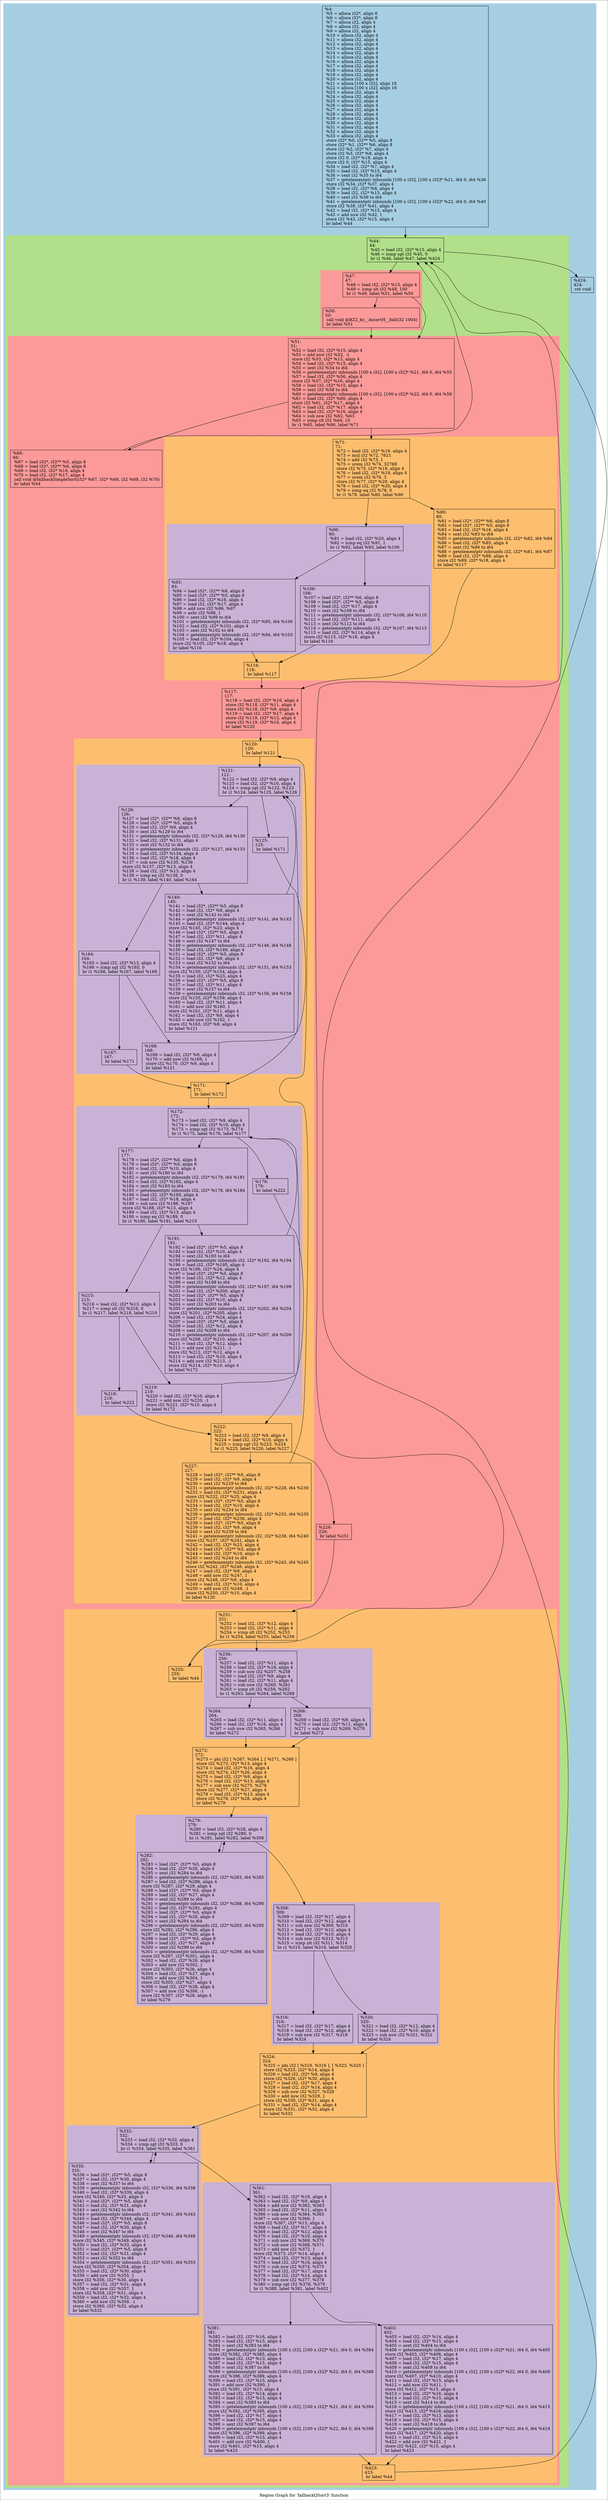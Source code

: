 digraph "Region Graph for 'fallbackQSort3' function" {
	label="Region Graph for 'fallbackQSort3' function";

	Node0x2a91540 [shape=record,label="{%4:\l  %5 = alloca i32*, align 8\l  %6 = alloca i32*, align 8\l  %7 = alloca i32, align 4\l  %8 = alloca i32, align 4\l  %9 = alloca i32, align 4\l  %10 = alloca i32, align 4\l  %11 = alloca i32, align 4\l  %12 = alloca i32, align 4\l  %13 = alloca i32, align 4\l  %14 = alloca i32, align 4\l  %15 = alloca i32, align 4\l  %16 = alloca i32, align 4\l  %17 = alloca i32, align 4\l  %18 = alloca i32, align 4\l  %19 = alloca i32, align 4\l  %20 = alloca i32, align 4\l  %21 = alloca [100 x i32], align 16\l  %22 = alloca [100 x i32], align 16\l  %23 = alloca i32, align 4\l  %24 = alloca i32, align 4\l  %25 = alloca i32, align 4\l  %26 = alloca i32, align 4\l  %27 = alloca i32, align 4\l  %28 = alloca i32, align 4\l  %29 = alloca i32, align 4\l  %30 = alloca i32, align 4\l  %31 = alloca i32, align 4\l  %32 = alloca i32, align 4\l  %33 = alloca i32, align 4\l  store i32* %0, i32** %5, align 8\l  store i32* %1, i32** %6, align 8\l  store i32 %2, i32* %7, align 4\l  store i32 %3, i32* %8, align 4\l  store i32 0, i32* %19, align 4\l  store i32 0, i32* %15, align 4\l  %34 = load i32, i32* %7, align 4\l  %35 = load i32, i32* %15, align 4\l  %36 = sext i32 %35 to i64\l  %37 = getelementptr inbounds [100 x i32], [100 x i32]* %21, i64 0, i64 %36\l  store i32 %34, i32* %37, align 4\l  %38 = load i32, i32* %8, align 4\l  %39 = load i32, i32* %15, align 4\l  %40 = sext i32 %39 to i64\l  %41 = getelementptr inbounds [100 x i32], [100 x i32]* %22, i64 0, i64 %40\l  store i32 %38, i32* %41, align 4\l  %42 = load i32, i32* %15, align 4\l  %43 = add nsw i32 %42, 1\l  store i32 %43, i32* %15, align 4\l  br label %44\l}"];
	Node0x2a91540 -> Node0x2a6bc80;
	Node0x2a6bc80 [shape=record,label="{%44:\l44:                                               \l  %45 = load i32, i32* %15, align 4\l  %46 = icmp sgt i32 %45, 0\l  br i1 %46, label %47, label %424\l}"];
	Node0x2a6bc80 -> Node0x2a539e0;
	Node0x2a6bc80 -> Node0x2abb9b0;
	Node0x2a539e0 [shape=record,label="{%47:\l47:                                               \l  %48 = load i32, i32* %15, align 4\l  %49 = icmp slt i32 %48, 100\l  br i1 %49, label %51, label %50\l}"];
	Node0x2a539e0 -> Node0x2903ce0;
	Node0x2a539e0 -> Node0x2a5cec0;
	Node0x2903ce0 [shape=record,label="{%51:\l51:                                               \l  %52 = load i32, i32* %15, align 4\l  %53 = add nsw i32 %52, -1\l  store i32 %53, i32* %15, align 4\l  %54 = load i32, i32* %15, align 4\l  %55 = sext i32 %54 to i64\l  %56 = getelementptr inbounds [100 x i32], [100 x i32]* %21, i64 0, i64 %55\l  %57 = load i32, i32* %56, align 4\l  store i32 %57, i32* %16, align 4\l  %58 = load i32, i32* %15, align 4\l  %59 = sext i32 %58 to i64\l  %60 = getelementptr inbounds [100 x i32], [100 x i32]* %22, i64 0, i64 %59\l  %61 = load i32, i32* %60, align 4\l  store i32 %61, i32* %17, align 4\l  %62 = load i32, i32* %17, align 4\l  %63 = load i32, i32* %16, align 4\l  %64 = sub nsw i32 %62, %63\l  %65 = icmp slt i32 %64, 10\l  br i1 %65, label %66, label %71\l}"];
	Node0x2903ce0 -> Node0x29a5330;
	Node0x2903ce0 -> Node0x2acb4c0;
	Node0x29a5330 [shape=record,label="{%66:\l66:                                               \l  %67 = load i32*, i32** %5, align 8\l  %68 = load i32*, i32** %6, align 8\l  %69 = load i32, i32* %16, align 4\l  %70 = load i32, i32* %17, align 4\l  call void @fallbackSimpleSort(i32* %67, i32* %68, i32 %69, i32 %70)\l  br label %44\l}"];
	Node0x29a5330 -> Node0x2a6bc80[constraint=false];
	Node0x2acb4c0 [shape=record,label="{%71:\l71:                                               \l  %72 = load i32, i32* %19, align 4\l  %73 = mul i32 %72, 7621\l  %74 = add i32 %73, 1\l  %75 = urem i32 %74, 32768\l  store i32 %75, i32* %19, align 4\l  %76 = load i32, i32* %19, align 4\l  %77 = urem i32 %76, 3\l  store i32 %77, i32* %20, align 4\l  %78 = load i32, i32* %20, align 4\l  %79 = icmp eq i32 %78, 0\l  br i1 %79, label %80, label %90\l}"];
	Node0x2acb4c0 -> Node0x2a93340;
	Node0x2acb4c0 -> Node0x2a9c310;
	Node0x2a93340 [shape=record,label="{%80:\l80:                                               \l  %81 = load i32*, i32** %6, align 8\l  %82 = load i32*, i32** %5, align 8\l  %83 = load i32, i32* %16, align 4\l  %84 = sext i32 %83 to i64\l  %85 = getelementptr inbounds i32, i32* %82, i64 %84\l  %86 = load i32, i32* %85, align 4\l  %87 = zext i32 %86 to i64\l  %88 = getelementptr inbounds i32, i32* %81, i64 %87\l  %89 = load i32, i32* %88, align 4\l  store i32 %89, i32* %18, align 4\l  br label %117\l}"];
	Node0x2a93340 -> Node0x2b5b9e0;
	Node0x2b5b9e0 [shape=record,label="{%117:\l117:                                              \l  %118 = load i32, i32* %16, align 4\l  store i32 %118, i32* %11, align 4\l  store i32 %118, i32* %9, align 4\l  %119 = load i32, i32* %17, align 4\l  store i32 %119, i32* %12, align 4\l  store i32 %119, i32* %10, align 4\l  br label %120\l}"];
	Node0x2b5b9e0 -> Node0x2b34940;
	Node0x2b34940 [shape=record,label="{%120:\l120:                                              \l  br label %121\l}"];
	Node0x2b34940 -> Node0x2862a80;
	Node0x2862a80 [shape=record,label="{%121:\l121:                                              \l  %122 = load i32, i32* %9, align 4\l  %123 = load i32, i32* %10, align 4\l  %124 = icmp sgt i32 %122, %123\l  br i1 %124, label %125, label %126\l}"];
	Node0x2862a80 -> Node0x2b34590;
	Node0x2862a80 -> Node0x2a58ed0;
	Node0x2b34590 [shape=record,label="{%125:\l125:                                              \l  br label %171\l}"];
	Node0x2b34590 -> Node0x2b40e50;
	Node0x2b40e50 [shape=record,label="{%171:\l171:                                              \l  br label %172\l}"];
	Node0x2b40e50 -> Node0x2a77ca0;
	Node0x2a77ca0 [shape=record,label="{%172:\l172:                                              \l  %173 = load i32, i32* %9, align 4\l  %174 = load i32, i32* %10, align 4\l  %175 = icmp sgt i32 %173, %174\l  br i1 %175, label %176, label %177\l}"];
	Node0x2a77ca0 -> Node0x28050c0;
	Node0x2a77ca0 -> Node0x28398b0;
	Node0x28050c0 [shape=record,label="{%176:\l176:                                              \l  br label %222\l}"];
	Node0x28050c0 -> Node0x2ac6ea0;
	Node0x2ac6ea0 [shape=record,label="{%222:\l222:                                              \l  %223 = load i32, i32* %9, align 4\l  %224 = load i32, i32* %10, align 4\l  %225 = icmp sgt i32 %223, %224\l  br i1 %225, label %226, label %227\l}"];
	Node0x2ac6ea0 -> Node0x2a68b80;
	Node0x2ac6ea0 -> Node0x2b55440;
	Node0x2a68b80 [shape=record,label="{%226:\l226:                                              \l  br label %251\l}"];
	Node0x2a68b80 -> Node0x2b2dba0;
	Node0x2b2dba0 [shape=record,label="{%251:\l251:                                              \l  %252 = load i32, i32* %12, align 4\l  %253 = load i32, i32* %11, align 4\l  %254 = icmp slt i32 %252, %253\l  br i1 %254, label %255, label %256\l}"];
	Node0x2b2dba0 -> Node0x29231b0;
	Node0x2b2dba0 -> Node0x2b50270;
	Node0x29231b0 [shape=record,label="{%255:\l255:                                              \l  br label %44\l}"];
	Node0x29231b0 -> Node0x2a6bc80[constraint=false];
	Node0x2b50270 [shape=record,label="{%256:\l256:                                              \l  %257 = load i32, i32* %11, align 4\l  %258 = load i32, i32* %16, align 4\l  %259 = sub nsw i32 %257, %258\l  %260 = load i32, i32* %9, align 4\l  %261 = load i32, i32* %11, align 4\l  %262 = sub nsw i32 %260, %261\l  %263 = icmp slt i32 %259, %262\l  br i1 %263, label %264, label %268\l}"];
	Node0x2b50270 -> Node0x2a89380;
	Node0x2b50270 -> Node0x2a9fc70;
	Node0x2a89380 [shape=record,label="{%264:\l264:                                              \l  %265 = load i32, i32* %11, align 4\l  %266 = load i32, i32* %16, align 4\l  %267 = sub nsw i32 %265, %266\l  br label %272\l}"];
	Node0x2a89380 -> Node0x2b48640;
	Node0x2b48640 [shape=record,label="{%272:\l272:                                              \l  %273 = phi i32 [ %267, %264 ], [ %271, %268 ]\l  store i32 %273, i32* %13, align 4\l  %274 = load i32, i32* %16, align 4\l  store i32 %274, i32* %26, align 4\l  %275 = load i32, i32* %9, align 4\l  %276 = load i32, i32* %13, align 4\l  %277 = sub nsw i32 %275, %276\l  store i32 %277, i32* %27, align 4\l  %278 = load i32, i32* %13, align 4\l  store i32 %278, i32* %28, align 4\l  br label %279\l}"];
	Node0x2b48640 -> Node0x2b33b40;
	Node0x2b33b40 [shape=record,label="{%279:\l279:                                              \l  %280 = load i32, i32* %28, align 4\l  %281 = icmp sgt i32 %280, 0\l  br i1 %281, label %282, label %308\l}"];
	Node0x2b33b40 -> Node0x29a7bf0;
	Node0x2b33b40 -> Node0x2b5eff0;
	Node0x29a7bf0 [shape=record,label="{%282:\l282:                                              \l  %283 = load i32*, i32** %5, align 8\l  %284 = load i32, i32* %26, align 4\l  %285 = sext i32 %284 to i64\l  %286 = getelementptr inbounds i32, i32* %283, i64 %285\l  %287 = load i32, i32* %286, align 4\l  store i32 %287, i32* %29, align 4\l  %288 = load i32*, i32** %5, align 8\l  %289 = load i32, i32* %27, align 4\l  %290 = sext i32 %289 to i64\l  %291 = getelementptr inbounds i32, i32* %288, i64 %290\l  %292 = load i32, i32* %291, align 4\l  %293 = load i32*, i32** %5, align 8\l  %294 = load i32, i32* %26, align 4\l  %295 = sext i32 %294 to i64\l  %296 = getelementptr inbounds i32, i32* %293, i64 %295\l  store i32 %292, i32* %296, align 4\l  %297 = load i32, i32* %29, align 4\l  %298 = load i32*, i32** %5, align 8\l  %299 = load i32, i32* %27, align 4\l  %300 = sext i32 %299 to i64\l  %301 = getelementptr inbounds i32, i32* %298, i64 %300\l  store i32 %297, i32* %301, align 4\l  %302 = load i32, i32* %26, align 4\l  %303 = add nsw i32 %302, 1\l  store i32 %303, i32* %26, align 4\l  %304 = load i32, i32* %27, align 4\l  %305 = add nsw i32 %304, 1\l  store i32 %305, i32* %27, align 4\l  %306 = load i32, i32* %28, align 4\l  %307 = add nsw i32 %306, -1\l  store i32 %307, i32* %28, align 4\l  br label %279\l}"];
	Node0x29a7bf0 -> Node0x2b33b40[constraint=false];
	Node0x2b5eff0 [shape=record,label="{%308:\l308:                                              \l  %309 = load i32, i32* %17, align 4\l  %310 = load i32, i32* %12, align 4\l  %311 = sub nsw i32 %309, %310\l  %312 = load i32, i32* %12, align 4\l  %313 = load i32, i32* %10, align 4\l  %314 = sub nsw i32 %312, %313\l  %315 = icmp slt i32 %311, %314\l  br i1 %315, label %316, label %320\l}"];
	Node0x2b5eff0 -> Node0x2a59890;
	Node0x2b5eff0 -> Node0x28e1610;
	Node0x2a59890 [shape=record,label="{%316:\l316:                                              \l  %317 = load i32, i32* %17, align 4\l  %318 = load i32, i32* %12, align 4\l  %319 = sub nsw i32 %317, %318\l  br label %324\l}"];
	Node0x2a59890 -> Node0x2ac6030;
	Node0x2ac6030 [shape=record,label="{%324:\l324:                                              \l  %325 = phi i32 [ %319, %316 ], [ %323, %320 ]\l  store i32 %325, i32* %14, align 4\l  %326 = load i32, i32* %9, align 4\l  store i32 %326, i32* %30, align 4\l  %327 = load i32, i32* %17, align 4\l  %328 = load i32, i32* %14, align 4\l  %329 = sub nsw i32 %327, %328\l  %330 = add nsw i32 %329, 1\l  store i32 %330, i32* %31, align 4\l  %331 = load i32, i32* %14, align 4\l  store i32 %331, i32* %32, align 4\l  br label %332\l}"];
	Node0x2ac6030 -> Node0x2b549d0;
	Node0x2b549d0 [shape=record,label="{%332:\l332:                                              \l  %333 = load i32, i32* %32, align 4\l  %334 = icmp sgt i32 %333, 0\l  br i1 %334, label %335, label %361\l}"];
	Node0x2b549d0 -> Node0x2aa07a0;
	Node0x2b549d0 -> Node0x2aa8e20;
	Node0x2aa07a0 [shape=record,label="{%335:\l335:                                              \l  %336 = load i32*, i32** %5, align 8\l  %337 = load i32, i32* %30, align 4\l  %338 = sext i32 %337 to i64\l  %339 = getelementptr inbounds i32, i32* %336, i64 %338\l  %340 = load i32, i32* %339, align 4\l  store i32 %340, i32* %33, align 4\l  %341 = load i32*, i32** %5, align 8\l  %342 = load i32, i32* %31, align 4\l  %343 = sext i32 %342 to i64\l  %344 = getelementptr inbounds i32, i32* %341, i64 %343\l  %345 = load i32, i32* %344, align 4\l  %346 = load i32*, i32** %5, align 8\l  %347 = load i32, i32* %30, align 4\l  %348 = sext i32 %347 to i64\l  %349 = getelementptr inbounds i32, i32* %346, i64 %348\l  store i32 %345, i32* %349, align 4\l  %350 = load i32, i32* %33, align 4\l  %351 = load i32*, i32** %5, align 8\l  %352 = load i32, i32* %31, align 4\l  %353 = sext i32 %352 to i64\l  %354 = getelementptr inbounds i32, i32* %351, i64 %353\l  store i32 %350, i32* %354, align 4\l  %355 = load i32, i32* %30, align 4\l  %356 = add nsw i32 %355, 1\l  store i32 %356, i32* %30, align 4\l  %357 = load i32, i32* %31, align 4\l  %358 = add nsw i32 %357, 1\l  store i32 %358, i32* %31, align 4\l  %359 = load i32, i32* %32, align 4\l  %360 = add nsw i32 %359, -1\l  store i32 %360, i32* %32, align 4\l  br label %332\l}"];
	Node0x2aa07a0 -> Node0x2b549d0[constraint=false];
	Node0x2aa8e20 [shape=record,label="{%361:\l361:                                              \l  %362 = load i32, i32* %16, align 4\l  %363 = load i32, i32* %9, align 4\l  %364 = add nsw i32 %362, %363\l  %365 = load i32, i32* %11, align 4\l  %366 = sub nsw i32 %364, %365\l  %367 = sub nsw i32 %366, 1\l  store i32 %367, i32* %13, align 4\l  %368 = load i32, i32* %17, align 4\l  %369 = load i32, i32* %12, align 4\l  %370 = load i32, i32* %10, align 4\l  %371 = sub nsw i32 %369, %370\l  %372 = sub nsw i32 %368, %371\l  %373 = add nsw i32 %372, 1\l  store i32 %373, i32* %14, align 4\l  %374 = load i32, i32* %13, align 4\l  %375 = load i32, i32* %16, align 4\l  %376 = sub nsw i32 %374, %375\l  %377 = load i32, i32* %17, align 4\l  %378 = load i32, i32* %14, align 4\l  %379 = sub nsw i32 %377, %378\l  %380 = icmp sgt i32 %376, %379\l  br i1 %380, label %381, label %402\l}"];
	Node0x2aa8e20 -> Node0x2a52980;
	Node0x2aa8e20 -> Node0x2a3b460;
	Node0x2a52980 [shape=record,label="{%381:\l381:                                              \l  %382 = load i32, i32* %16, align 4\l  %383 = load i32, i32* %15, align 4\l  %384 = sext i32 %383 to i64\l  %385 = getelementptr inbounds [100 x i32], [100 x i32]* %21, i64 0, i64 %384\l  store i32 %382, i32* %385, align 4\l  %386 = load i32, i32* %13, align 4\l  %387 = load i32, i32* %15, align 4\l  %388 = sext i32 %387 to i64\l  %389 = getelementptr inbounds [100 x i32], [100 x i32]* %22, i64 0, i64 %388\l  store i32 %386, i32* %389, align 4\l  %390 = load i32, i32* %15, align 4\l  %391 = add nsw i32 %390, 1\l  store i32 %391, i32* %15, align 4\l  %392 = load i32, i32* %14, align 4\l  %393 = load i32, i32* %15, align 4\l  %394 = sext i32 %393 to i64\l  %395 = getelementptr inbounds [100 x i32], [100 x i32]* %21, i64 0, i64 %394\l  store i32 %392, i32* %395, align 4\l  %396 = load i32, i32* %17, align 4\l  %397 = load i32, i32* %15, align 4\l  %398 = sext i32 %397 to i64\l  %399 = getelementptr inbounds [100 x i32], [100 x i32]* %22, i64 0, i64 %398\l  store i32 %396, i32* %399, align 4\l  %400 = load i32, i32* %15, align 4\l  %401 = add nsw i32 %400, 1\l  store i32 %401, i32* %15, align 4\l  br label %423\l}"];
	Node0x2a52980 -> Node0x2867db0;
	Node0x2867db0 [shape=record,label="{%423:\l423:                                              \l  br label %44\l}"];
	Node0x2867db0 -> Node0x2a6bc80[constraint=false];
	Node0x2a3b460 [shape=record,label="{%402:\l402:                                              \l  %403 = load i32, i32* %14, align 4\l  %404 = load i32, i32* %15, align 4\l  %405 = sext i32 %404 to i64\l  %406 = getelementptr inbounds [100 x i32], [100 x i32]* %21, i64 0, i64 %405\l  store i32 %403, i32* %406, align 4\l  %407 = load i32, i32* %17, align 4\l  %408 = load i32, i32* %15, align 4\l  %409 = sext i32 %408 to i64\l  %410 = getelementptr inbounds [100 x i32], [100 x i32]* %22, i64 0, i64 %409\l  store i32 %407, i32* %410, align 4\l  %411 = load i32, i32* %15, align 4\l  %412 = add nsw i32 %411, 1\l  store i32 %412, i32* %15, align 4\l  %413 = load i32, i32* %16, align 4\l  %414 = load i32, i32* %15, align 4\l  %415 = sext i32 %414 to i64\l  %416 = getelementptr inbounds [100 x i32], [100 x i32]* %21, i64 0, i64 %415\l  store i32 %413, i32* %416, align 4\l  %417 = load i32, i32* %13, align 4\l  %418 = load i32, i32* %15, align 4\l  %419 = sext i32 %418 to i64\l  %420 = getelementptr inbounds [100 x i32], [100 x i32]* %22, i64 0, i64 %419\l  store i32 %417, i32* %420, align 4\l  %421 = load i32, i32* %15, align 4\l  %422 = add nsw i32 %421, 1\l  store i32 %422, i32* %15, align 4\l  br label %423\l}"];
	Node0x2a3b460 -> Node0x2867db0;
	Node0x28e1610 [shape=record,label="{%320:\l320:                                              \l  %321 = load i32, i32* %12, align 4\l  %322 = load i32, i32* %10, align 4\l  %323 = sub nsw i32 %321, %322\l  br label %324\l}"];
	Node0x28e1610 -> Node0x2ac6030;
	Node0x2a9fc70 [shape=record,label="{%268:\l268:                                              \l  %269 = load i32, i32* %9, align 4\l  %270 = load i32, i32* %11, align 4\l  %271 = sub nsw i32 %269, %270\l  br label %272\l}"];
	Node0x2a9fc70 -> Node0x2b48640;
	Node0x2b55440 [shape=record,label="{%227:\l227:                                              \l  %228 = load i32*, i32** %5, align 8\l  %229 = load i32, i32* %9, align 4\l  %230 = sext i32 %229 to i64\l  %231 = getelementptr inbounds i32, i32* %228, i64 %230\l  %232 = load i32, i32* %231, align 4\l  store i32 %232, i32* %25, align 4\l  %233 = load i32*, i32** %5, align 8\l  %234 = load i32, i32* %10, align 4\l  %235 = sext i32 %234 to i64\l  %236 = getelementptr inbounds i32, i32* %233, i64 %235\l  %237 = load i32, i32* %236, align 4\l  %238 = load i32*, i32** %5, align 8\l  %239 = load i32, i32* %9, align 4\l  %240 = sext i32 %239 to i64\l  %241 = getelementptr inbounds i32, i32* %238, i64 %240\l  store i32 %237, i32* %241, align 4\l  %242 = load i32, i32* %25, align 4\l  %243 = load i32*, i32** %5, align 8\l  %244 = load i32, i32* %10, align 4\l  %245 = sext i32 %244 to i64\l  %246 = getelementptr inbounds i32, i32* %243, i64 %245\l  store i32 %242, i32* %246, align 4\l  %247 = load i32, i32* %9, align 4\l  %248 = add nsw i32 %247, 1\l  store i32 %248, i32* %9, align 4\l  %249 = load i32, i32* %10, align 4\l  %250 = add nsw i32 %249, -1\l  store i32 %250, i32* %10, align 4\l  br label %120\l}"];
	Node0x2b55440 -> Node0x2b34940[constraint=false];
	Node0x28398b0 [shape=record,label="{%177:\l177:                                              \l  %178 = load i32*, i32** %6, align 8\l  %179 = load i32*, i32** %5, align 8\l  %180 = load i32, i32* %10, align 4\l  %181 = sext i32 %180 to i64\l  %182 = getelementptr inbounds i32, i32* %179, i64 %181\l  %183 = load i32, i32* %182, align 4\l  %184 = zext i32 %183 to i64\l  %185 = getelementptr inbounds i32, i32* %178, i64 %184\l  %186 = load i32, i32* %185, align 4\l  %187 = load i32, i32* %18, align 4\l  %188 = sub nsw i32 %186, %187\l  store i32 %188, i32* %13, align 4\l  %189 = load i32, i32* %13, align 4\l  %190 = icmp eq i32 %189, 0\l  br i1 %190, label %191, label %215\l}"];
	Node0x28398b0 -> Node0x2a6bbb0;
	Node0x28398b0 -> Node0x28614c0;
	Node0x2a6bbb0 [shape=record,label="{%191:\l191:                                              \l  %192 = load i32*, i32** %5, align 8\l  %193 = load i32, i32* %10, align 4\l  %194 = sext i32 %193 to i64\l  %195 = getelementptr inbounds i32, i32* %192, i64 %194\l  %196 = load i32, i32* %195, align 4\l  store i32 %196, i32* %24, align 4\l  %197 = load i32*, i32** %5, align 8\l  %198 = load i32, i32* %12, align 4\l  %199 = sext i32 %198 to i64\l  %200 = getelementptr inbounds i32, i32* %197, i64 %199\l  %201 = load i32, i32* %200, align 4\l  %202 = load i32*, i32** %5, align 8\l  %203 = load i32, i32* %10, align 4\l  %204 = sext i32 %203 to i64\l  %205 = getelementptr inbounds i32, i32* %202, i64 %204\l  store i32 %201, i32* %205, align 4\l  %206 = load i32, i32* %24, align 4\l  %207 = load i32*, i32** %5, align 8\l  %208 = load i32, i32* %12, align 4\l  %209 = sext i32 %208 to i64\l  %210 = getelementptr inbounds i32, i32* %207, i64 %209\l  store i32 %206, i32* %210, align 4\l  %211 = load i32, i32* %12, align 4\l  %212 = add nsw i32 %211, -1\l  store i32 %212, i32* %12, align 4\l  %213 = load i32, i32* %10, align 4\l  %214 = add nsw i32 %213, -1\l  store i32 %214, i32* %10, align 4\l  br label %172\l}"];
	Node0x2a6bbb0 -> Node0x2a77ca0[constraint=false];
	Node0x28614c0 [shape=record,label="{%215:\l215:                                              \l  %216 = load i32, i32* %13, align 4\l  %217 = icmp slt i32 %216, 0\l  br i1 %217, label %218, label %219\l}"];
	Node0x28614c0 -> Node0x2a7ca10;
	Node0x28614c0 -> Node0x2b527e0;
	Node0x2a7ca10 [shape=record,label="{%218:\l218:                                              \l  br label %222\l}"];
	Node0x2a7ca10 -> Node0x2ac6ea0;
	Node0x2b527e0 [shape=record,label="{%219:\l219:                                              \l  %220 = load i32, i32* %10, align 4\l  %221 = add nsw i32 %220, -1\l  store i32 %221, i32* %10, align 4\l  br label %172\l}"];
	Node0x2b527e0 -> Node0x2a77ca0[constraint=false];
	Node0x2a58ed0 [shape=record,label="{%126:\l126:                                              \l  %127 = load i32*, i32** %6, align 8\l  %128 = load i32*, i32** %5, align 8\l  %129 = load i32, i32* %9, align 4\l  %130 = sext i32 %129 to i64\l  %131 = getelementptr inbounds i32, i32* %128, i64 %130\l  %132 = load i32, i32* %131, align 4\l  %133 = zext i32 %132 to i64\l  %134 = getelementptr inbounds i32, i32* %127, i64 %133\l  %135 = load i32, i32* %134, align 4\l  %136 = load i32, i32* %18, align 4\l  %137 = sub nsw i32 %135, %136\l  store i32 %137, i32* %13, align 4\l  %138 = load i32, i32* %13, align 4\l  %139 = icmp eq i32 %138, 0\l  br i1 %139, label %140, label %164\l}"];
	Node0x2a58ed0 -> Node0x2acb3d0;
	Node0x2a58ed0 -> Node0x2862d30;
	Node0x2acb3d0 [shape=record,label="{%140:\l140:                                              \l  %141 = load i32*, i32** %5, align 8\l  %142 = load i32, i32* %9, align 4\l  %143 = sext i32 %142 to i64\l  %144 = getelementptr inbounds i32, i32* %141, i64 %143\l  %145 = load i32, i32* %144, align 4\l  store i32 %145, i32* %23, align 4\l  %146 = load i32*, i32** %5, align 8\l  %147 = load i32, i32* %11, align 4\l  %148 = sext i32 %147 to i64\l  %149 = getelementptr inbounds i32, i32* %146, i64 %148\l  %150 = load i32, i32* %149, align 4\l  %151 = load i32*, i32** %5, align 8\l  %152 = load i32, i32* %9, align 4\l  %153 = sext i32 %152 to i64\l  %154 = getelementptr inbounds i32, i32* %151, i64 %153\l  store i32 %150, i32* %154, align 4\l  %155 = load i32, i32* %23, align 4\l  %156 = load i32*, i32** %5, align 8\l  %157 = load i32, i32* %11, align 4\l  %158 = sext i32 %157 to i64\l  %159 = getelementptr inbounds i32, i32* %156, i64 %158\l  store i32 %155, i32* %159, align 4\l  %160 = load i32, i32* %11, align 4\l  %161 = add nsw i32 %160, 1\l  store i32 %161, i32* %11, align 4\l  %162 = load i32, i32* %9, align 4\l  %163 = add nsw i32 %162, 1\l  store i32 %163, i32* %9, align 4\l  br label %121\l}"];
	Node0x2acb3d0 -> Node0x2862a80[constraint=false];
	Node0x2862d30 [shape=record,label="{%164:\l164:                                              \l  %165 = load i32, i32* %13, align 4\l  %166 = icmp sgt i32 %165, 0\l  br i1 %166, label %167, label %168\l}"];
	Node0x2862d30 -> Node0x2b3f170;
	Node0x2862d30 -> Node0x2a67a60;
	Node0x2b3f170 [shape=record,label="{%167:\l167:                                              \l  br label %171\l}"];
	Node0x2b3f170 -> Node0x2b40e50;
	Node0x2a67a60 [shape=record,label="{%168:\l168:                                              \l  %169 = load i32, i32* %9, align 4\l  %170 = add nsw i32 %169, 1\l  store i32 %170, i32* %9, align 4\l  br label %121\l}"];
	Node0x2a67a60 -> Node0x2862a80[constraint=false];
	Node0x2a9c310 [shape=record,label="{%90:\l90:                                               \l  %91 = load i32, i32* %20, align 4\l  %92 = icmp eq i32 %91, 1\l  br i1 %92, label %93, label %106\l}"];
	Node0x2a9c310 -> Node0x29e88f0;
	Node0x2a9c310 -> Node0x2a72d70;
	Node0x29e88f0 [shape=record,label="{%93:\l93:                                               \l  %94 = load i32*, i32** %6, align 8\l  %95 = load i32*, i32** %5, align 8\l  %96 = load i32, i32* %16, align 4\l  %97 = load i32, i32* %17, align 4\l  %98 = add nsw i32 %96, %97\l  %99 = ashr i32 %98, 1\l  %100 = sext i32 %99 to i64\l  %101 = getelementptr inbounds i32, i32* %95, i64 %100\l  %102 = load i32, i32* %101, align 4\l  %103 = zext i32 %102 to i64\l  %104 = getelementptr inbounds i32, i32* %94, i64 %103\l  %105 = load i32, i32* %104, align 4\l  store i32 %105, i32* %18, align 4\l  br label %116\l}"];
	Node0x29e88f0 -> Node0x2a8b0e0;
	Node0x2a8b0e0 [shape=record,label="{%116:\l116:                                              \l  br label %117\l}"];
	Node0x2a8b0e0 -> Node0x2b5b9e0;
	Node0x2a72d70 [shape=record,label="{%106:\l106:                                              \l  %107 = load i32*, i32** %6, align 8\l  %108 = load i32*, i32** %5, align 8\l  %109 = load i32, i32* %17, align 4\l  %110 = sext i32 %109 to i64\l  %111 = getelementptr inbounds i32, i32* %108, i64 %110\l  %112 = load i32, i32* %111, align 4\l  %113 = zext i32 %112 to i64\l  %114 = getelementptr inbounds i32, i32* %107, i64 %113\l  %115 = load i32, i32* %114, align 4\l  store i32 %115, i32* %18, align 4\l  br label %116\l}"];
	Node0x2a72d70 -> Node0x2a8b0e0;
	Node0x2a5cec0 [shape=record,label="{%50:\l50:                                               \l  call void @BZ2_bz__AssertH__fail(i32 1004)\l  br label %51\l}"];
	Node0x2a5cec0 -> Node0x2903ce0;
	Node0x2abb9b0 [shape=record,label="{%424:\l424:                                              \l  ret void\l}"];
	colorscheme = "paired12"
        subgraph cluster_0x2b875e0 {
          label = "";
          style = filled;
          color = 1
          subgraph cluster_0x2b64240 {
            label = "";
            style = filled;
            color = 3
            subgraph cluster_0x2b8df00 {
              label = "";
              style = filled;
              color = 5
              Node0x2a539e0;
              Node0x2a5cec0;
            }
            subgraph cluster_0x2b8de80 {
              label = "";
              style = filled;
              color = 5
              subgraph cluster_0x2b918a0 {
                label = "";
                style = filled;
                color = 7
                subgraph cluster_0x2b91820 {
                  label = "";
                  style = filled;
                  color = 9
                  Node0x2a9c310;
                  Node0x29e88f0;
                  Node0x2a72d70;
                }
                Node0x2acb4c0;
                Node0x2a93340;
                Node0x2a8b0e0;
              }
              subgraph cluster_0x2b657d0 {
                label = "";
                style = filled;
                color = 7
                subgraph cluster_0x2b65750 {
                  label = "";
                  style = filled;
                  color = 9
                  Node0x2862a80;
                  Node0x2b34590;
                  Node0x2a58ed0;
                  Node0x2acb3d0;
                  Node0x2862d30;
                  Node0x2b3f170;
                  Node0x2a67a60;
                }
                subgraph cluster_0x2b89b70 {
                  label = "";
                  style = filled;
                  color = 9
                  Node0x2a77ca0;
                  Node0x28050c0;
                  Node0x28398b0;
                  Node0x2a6bbb0;
                  Node0x28614c0;
                  Node0x2a7ca10;
                  Node0x2b527e0;
                }
                Node0x2b34940;
                Node0x2b40e50;
                Node0x2ac6ea0;
                Node0x2b55440;
              }
              subgraph cluster_0x2b914b0 {
                label = "";
                style = filled;
                color = 7
                subgraph cluster_0x2b52880 {
                  label = "";
                  style = filled;
                  color = 9
                  Node0x2b50270;
                  Node0x2a89380;
                  Node0x2a9fc70;
                }
                subgraph cluster_0x2b87770 {
                  label = "";
                  style = filled;
                  color = 9
                  Node0x2b33b40;
                  Node0x29a7bf0;
                }
                subgraph cluster_0x2b92e10 {
                  label = "";
                  style = filled;
                  color = 9
                  Node0x2b5eff0;
                  Node0x2a59890;
                  Node0x28e1610;
                }
                subgraph cluster_0x2b876f0 {
                  label = "";
                  style = filled;
                  color = 9
                  Node0x2b549d0;
                  Node0x2aa07a0;
                }
                subgraph cluster_0x2b8a990 {
                  label = "";
                  style = filled;
                  color = 9
                  Node0x2aa8e20;
                  Node0x2a52980;
                  Node0x2a3b460;
                }
                Node0x2b2dba0;
                Node0x29231b0;
                Node0x2b48640;
                Node0x2ac6030;
                Node0x2867db0;
              }
              Node0x2903ce0;
              Node0x29a5330;
              Node0x2b5b9e0;
              Node0x2a68b80;
            }
            Node0x2a6bc80;
          }
          Node0x2a91540;
          Node0x2abb9b0;
        }
}
